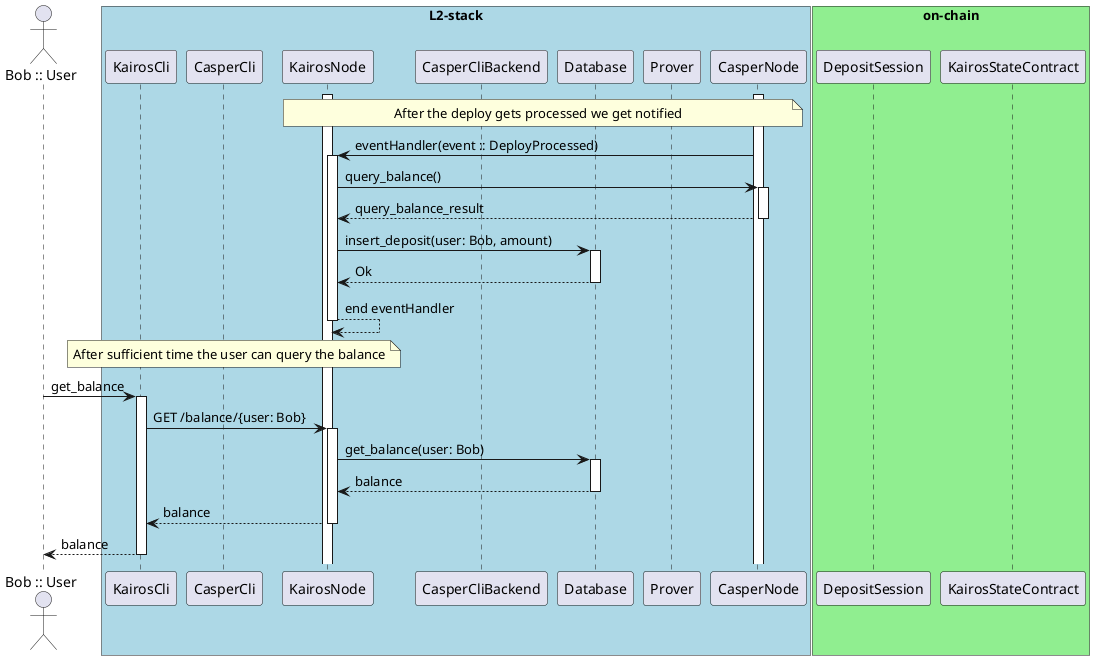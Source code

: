 @startuml
autoactivate on
actor "Bob :: User" as Bob
box "L2-stack" #LightBlue
participant KairosCli
participant CasperCli
participant KairosNode
participant CasperCliBackend
participant Database
participant Prover
participant CasperNode
end box
box "on-chain" #LightGreen
participant DepositSession
participant KairosStateContract
end box

activate CasperNode
activate KairosNode

note over CasperNode, KairosNode
After the deploy gets processed we get notified
end note

CasperNode -> KairosNode: eventHandler(event :: DeployProcessed)
KairosNode -> CasperNode: query_balance()
CasperNode --> KairosNode: query_balance_result

KairosNode -> Database: insert_deposit(user: Bob, amount)
Database --> KairosNode: Ok
KairosNode --> KairosNode: end eventHandler

note over KairosCli, KairosNode
After sufficient time the user can query the balance
end note
Bob -> KairosCli: get_balance
KairosCli -> KairosNode: GET /balance/{user: Bob}
KairosNode -> Database: get_balance(user: Bob)
Database --> KairosNode: balance
KairosNode --> KairosCli: balance
KairosCli --> Bob: balance

@enduml
